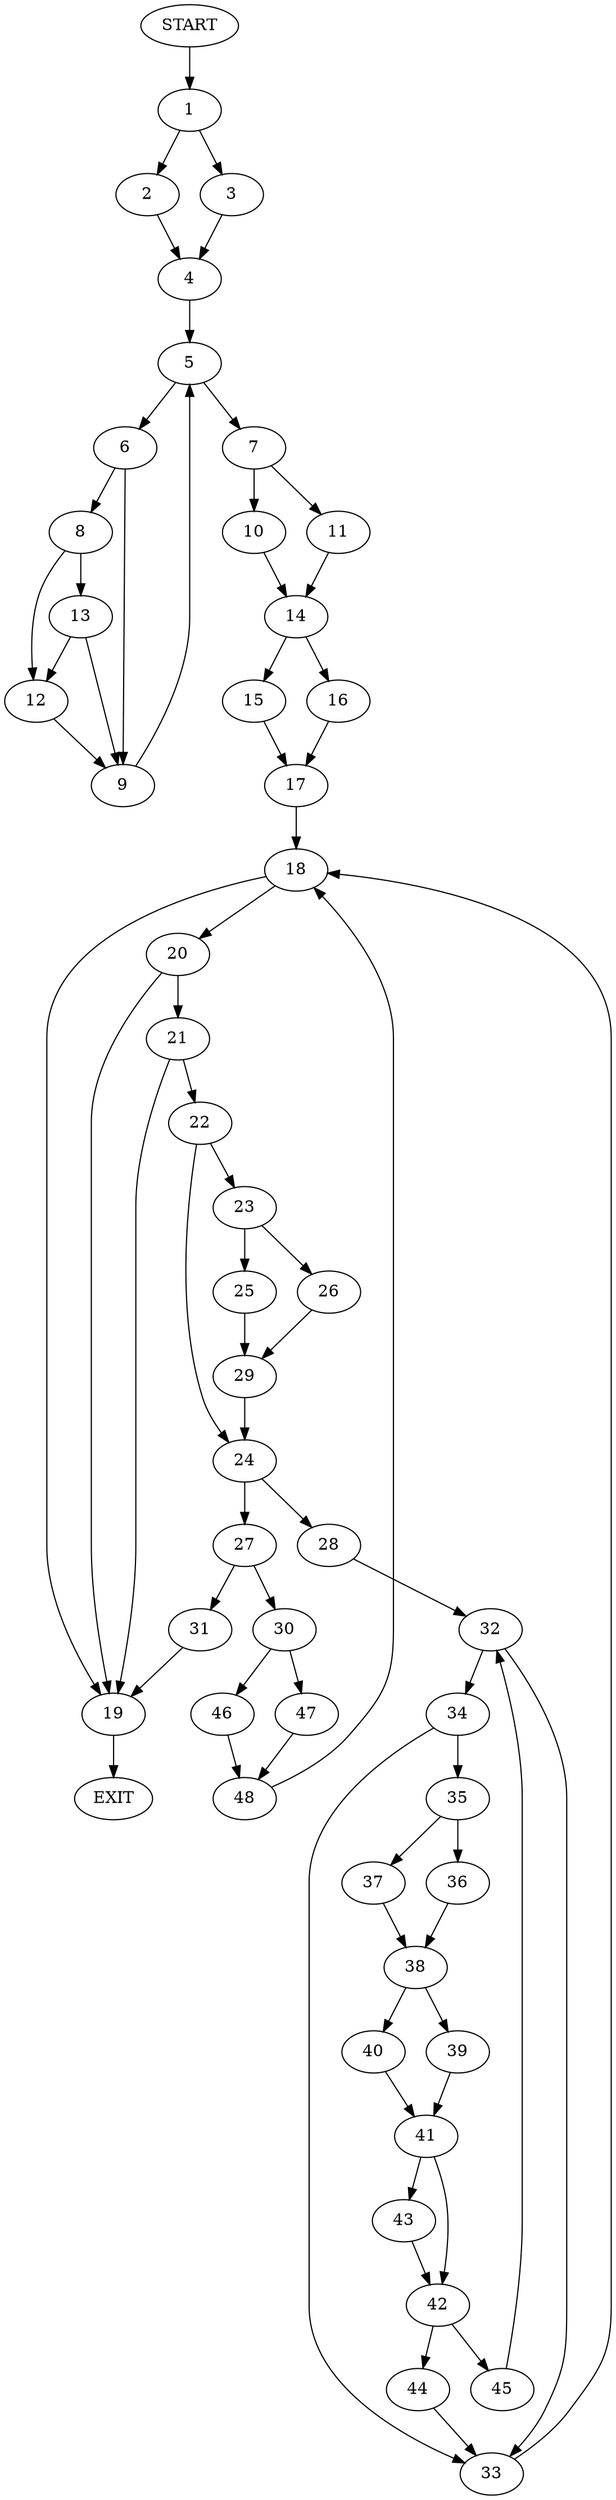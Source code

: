 digraph {
0 [label="START"]
49 [label="EXIT"]
0 -> 1
1 -> 2
1 -> 3
3 -> 4
2 -> 4
4 -> 5
5 -> 6
5 -> 7
6 -> 8
6 -> 9
7 -> 10
7 -> 11
8 -> 12
8 -> 13
9 -> 5
12 -> 9
13 -> 12
13 -> 9
11 -> 14
10 -> 14
14 -> 15
14 -> 16
15 -> 17
16 -> 17
17 -> 18
18 -> 19
18 -> 20
19 -> 49
20 -> 19
20 -> 21
21 -> 22
21 -> 19
22 -> 23
22 -> 24
23 -> 25
23 -> 26
24 -> 27
24 -> 28
25 -> 29
26 -> 29
29 -> 24
27 -> 30
27 -> 31
28 -> 32
32 -> 33
32 -> 34
33 -> 18
34 -> 33
34 -> 35
35 -> 36
35 -> 37
36 -> 38
37 -> 38
38 -> 39
38 -> 40
40 -> 41
39 -> 41
41 -> 42
41 -> 43
42 -> 44
42 -> 45
43 -> 42
45 -> 32
44 -> 33
31 -> 19
30 -> 46
30 -> 47
46 -> 48
47 -> 48
48 -> 18
}
